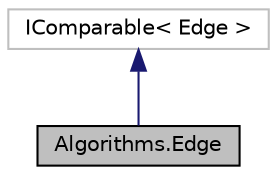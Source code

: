 digraph "Algorithms.Edge"
{
 // INTERACTIVE_SVG=YES
 // LATEX_PDF_SIZE
  edge [fontname="Helvetica",fontsize="10",labelfontname="Helvetica",labelfontsize="10"];
  node [fontname="Helvetica",fontsize="10",shape=record];
  Node1 [label="Algorithms.Edge",height=0.2,width=0.4,color="black", fillcolor="grey75", style="filled", fontcolor="black",tooltip="Represents an edge in a graph with a starting node, ending node, and weight."];
  Node2 -> Node1 [dir="back",color="midnightblue",fontsize="10",style="solid",fontname="Helvetica"];
  Node2 [label="IComparable\< Edge \>",height=0.2,width=0.4,color="grey75", fillcolor="white", style="filled",tooltip=" "];
}
